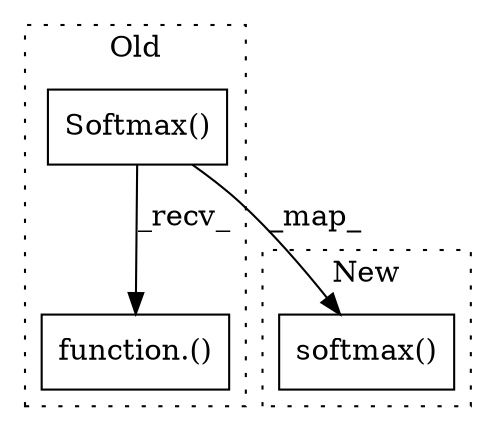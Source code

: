 digraph G {
subgraph cluster0 {
1 [label="Softmax()" a="75" s="6402" l="18" shape="box"];
3 [label="function.()" a="75" s="6402,6422" l="19,1" shape="box"];
label = "Old";
style="dotted";
}
subgraph cluster1 {
2 [label="softmax()" a="75" s="6437,6452" l="14,8" shape="box"];
label = "New";
style="dotted";
}
1 -> 2 [label="_map_"];
1 -> 3 [label="_recv_"];
}